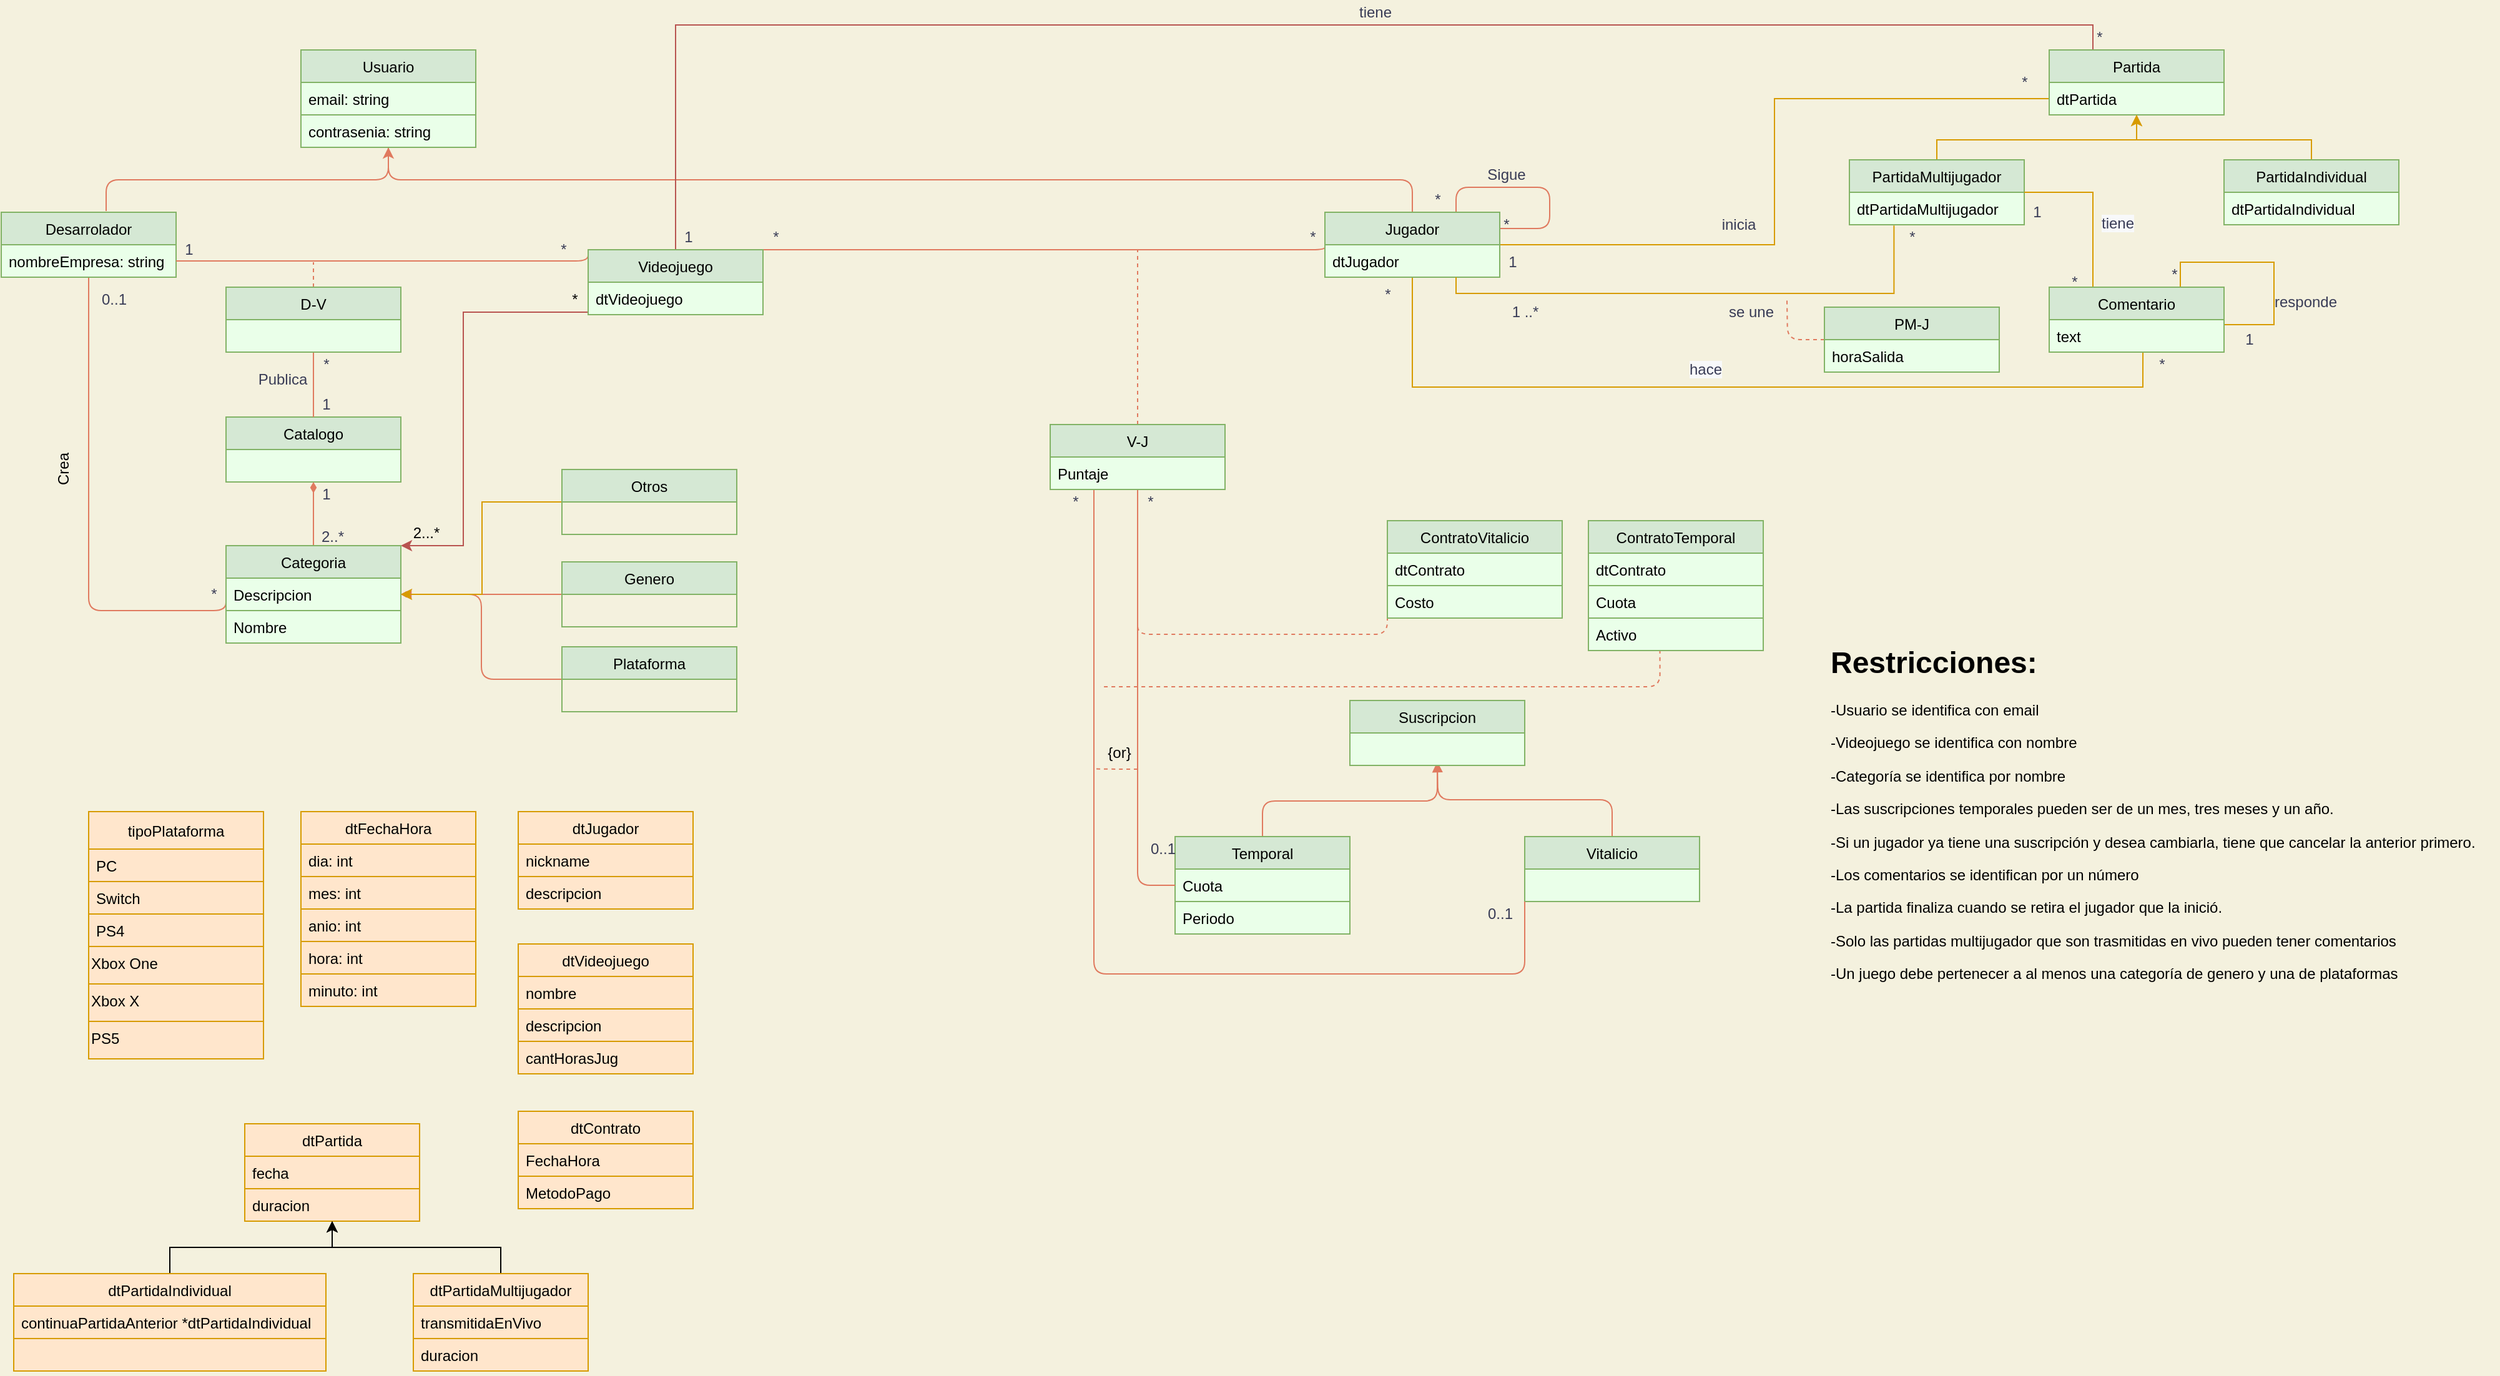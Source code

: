 <mxfile version="18.0.3" type="device"><diagram id="5rMK2NFQsByacrx3BSxv" name="Página-1"><mxGraphModel dx="2494" dy="2581" grid="1" gridSize="10" guides="1" tooltips="1" connect="1" arrows="1" fold="1" page="1" pageScale="1" pageWidth="827" pageHeight="1169" background="#F4F1DE" math="0" shadow="0"><root><mxCell id="0"/><mxCell id="1" parent="0"/><mxCell id="pQflvnEXA8_yFXpaHiAd-62" style="edgeStyle=orthogonalEdgeStyle;curved=0;rounded=1;sketch=0;orthogonalLoop=1;jettySize=auto;html=1;exitX=0.5;exitY=1;exitDx=0;exitDy=0;entryX=0.5;entryY=0;entryDx=0;entryDy=0;strokeColor=#E07A5F;fillColor=#F2CC8F;fontColor=#393C56;endArrow=none;endFill=0;" parent="1" source="pQflvnEXA8_yFXpaHiAd-64" target="pQflvnEXA8_yFXpaHiAd-70" edge="1"><mxGeometry relative="1" as="geometry"/></mxCell><mxCell id="pQflvnEXA8_yFXpaHiAd-63" style="edgeStyle=orthogonalEdgeStyle;curved=0;rounded=1;sketch=0;orthogonalLoop=1;jettySize=auto;html=1;exitX=0.5;exitY=1;exitDx=0;exitDy=0;entryX=0.6;entryY=-0.019;entryDx=0;entryDy=0;entryPerimeter=0;strokeColor=#E07A5F;fillColor=#F2CC8F;fontColor=#393C56;endArrow=none;endFill=0;startArrow=classic;startFill=1;" parent="1" source="pQflvnEXA8_yFXpaHiAd-64" target="pQflvnEXA8_yFXpaHiAd-73" edge="1"><mxGeometry relative="1" as="geometry"/></mxCell><mxCell id="pQflvnEXA8_yFXpaHiAd-64" value="Usuario" style="swimlane;fontStyle=0;childLayout=stackLayout;horizontal=1;startSize=26;fillColor=#d5e8d4;horizontalStack=0;resizeParent=1;resizeParentMax=0;resizeLast=0;collapsible=1;marginBottom=0;strokeColor=#82b366;" parent="1" vertex="1"><mxGeometry x="240" y="-70" width="140" height="78" as="geometry"/></mxCell><mxCell id="pQflvnEXA8_yFXpaHiAd-65" value="email: string" style="text;strokeColor=#82b366;fillColor=#EAFFE9;align=left;verticalAlign=top;spacingLeft=4;spacingRight=4;overflow=hidden;rotatable=0;points=[[0,0.5],[1,0.5]];portConstraint=eastwest;" parent="pQflvnEXA8_yFXpaHiAd-64" vertex="1"><mxGeometry y="26" width="140" height="26" as="geometry"/></mxCell><mxCell id="pQflvnEXA8_yFXpaHiAd-66" value="contrasenia: string" style="text;strokeColor=#82b366;fillColor=#EAFFE9;align=left;verticalAlign=top;spacingLeft=4;spacingRight=4;overflow=hidden;rotatable=0;points=[[0,0.5],[1,0.5]];portConstraint=eastwest;" parent="pQflvnEXA8_yFXpaHiAd-64" vertex="1"><mxGeometry y="52" width="140" height="26" as="geometry"/></mxCell><mxCell id="pQflvnEXA8_yFXpaHiAd-67" style="edgeStyle=orthogonalEdgeStyle;curved=0;rounded=1;sketch=0;orthogonalLoop=1;jettySize=auto;html=1;exitX=0.75;exitY=0;exitDx=0;exitDy=0;endArrow=none;endFill=0;strokeColor=#E07A5F;fillColor=#F2CC8F;fontColor=#393C56;entryX=1;entryY=0.25;entryDx=0;entryDy=0;" parent="1" source="pQflvnEXA8_yFXpaHiAd-70" target="pQflvnEXA8_yFXpaHiAd-70" edge="1"><mxGeometry relative="1" as="geometry"><mxPoint x="1230" y="100" as="targetPoint"/><Array as="points"><mxPoint x="1165" y="40"/><mxPoint x="1240" y="40"/><mxPoint x="1240" y="73"/></Array></mxGeometry></mxCell><mxCell id="pQflvnEXA8_yFXpaHiAd-68" style="edgeStyle=orthogonalEdgeStyle;curved=0;rounded=1;sketch=0;orthogonalLoop=1;jettySize=auto;html=1;exitX=0;exitY=0.5;exitDx=0;exitDy=0;entryX=1;entryY=0;entryDx=0;entryDy=0;endArrow=none;endFill=0;strokeColor=#E07A5F;fillColor=#F2CC8F;fontColor=#393C56;" parent="1" source="pQflvnEXA8_yFXpaHiAd-70" target="pQflvnEXA8_yFXpaHiAd-80" edge="1"><mxGeometry relative="1" as="geometry"><Array as="points"><mxPoint x="1060" y="90"/></Array></mxGeometry></mxCell><mxCell id="pQflvnEXA8_yFXpaHiAd-69" style="edgeStyle=orthogonalEdgeStyle;rounded=0;orthogonalLoop=1;jettySize=auto;html=1;exitX=1;exitY=0.5;exitDx=0;exitDy=0;entryX=0;entryY=0.5;entryDx=0;entryDy=0;endArrow=none;endFill=0;fillColor=#ffe6cc;strokeColor=#d79b00;" parent="1" source="pQflvnEXA8_yFXpaHiAd-70" target="pQflvnEXA8_yFXpaHiAd-162" edge="1"><mxGeometry relative="1" as="geometry"/></mxCell><mxCell id="q4xxyjUoWypoRhEQTNxt-4" style="edgeStyle=orthogonalEdgeStyle;rounded=0;orthogonalLoop=1;jettySize=auto;html=1;exitX=0.5;exitY=1;exitDx=0;exitDy=0;entryX=0.536;entryY=0.962;entryDx=0;entryDy=0;entryPerimeter=0;endArrow=none;endFill=0;fillColor=#ffe6cc;strokeColor=#d79b00;" parent="1" source="pQflvnEXA8_yFXpaHiAd-70" target="q4xxyjUoWypoRhEQTNxt-3" edge="1"><mxGeometry relative="1" as="geometry"><Array as="points"><mxPoint x="1130" y="200"/><mxPoint x="1715" y="200"/></Array></mxGeometry></mxCell><mxCell id="pQflvnEXA8_yFXpaHiAd-70" value="Jugador" style="swimlane;fontStyle=0;childLayout=stackLayout;horizontal=1;startSize=26;fillColor=#d5e8d4;horizontalStack=0;resizeParent=1;resizeParentMax=0;resizeLast=0;collapsible=1;marginBottom=0;strokeColor=#82b366;" parent="1" vertex="1"><mxGeometry x="1060" y="60" width="140" height="52" as="geometry"/></mxCell><mxCell id="pQflvnEXA8_yFXpaHiAd-71" value="dtJugador" style="text;strokeColor=#82b366;fillColor=#EAFFE9;align=left;verticalAlign=top;spacingLeft=4;spacingRight=4;overflow=hidden;rotatable=0;points=[[0,0.5],[1,0.5]];portConstraint=eastwest;" parent="pQflvnEXA8_yFXpaHiAd-70" vertex="1"><mxGeometry y="26" width="140" height="26" as="geometry"/></mxCell><mxCell id="pQflvnEXA8_yFXpaHiAd-72" style="edgeStyle=orthogonalEdgeStyle;curved=0;rounded=1;sketch=0;orthogonalLoop=1;jettySize=auto;html=1;exitX=0.5;exitY=1;exitDx=0;exitDy=0;endArrow=none;endFill=0;strokeColor=#E07A5F;fillColor=#F2CC8F;fontColor=#393C56;entryX=0;entryY=0.5;entryDx=0;entryDy=0;" parent="1" source="pQflvnEXA8_yFXpaHiAd-73" target="pQflvnEXA8_yFXpaHiAd-84" edge="1"><mxGeometry relative="1" as="geometry"><mxPoint x="420" y="420" as="targetPoint"/><Array as="points"><mxPoint x="70" y="379"/></Array></mxGeometry></mxCell><mxCell id="pQflvnEXA8_yFXpaHiAd-73" value="Desarrolador" style="swimlane;fontStyle=0;childLayout=stackLayout;horizontal=1;startSize=26;fillColor=#d5e8d4;horizontalStack=0;resizeParent=1;resizeParentMax=0;resizeLast=0;collapsible=1;marginBottom=0;strokeColor=#82b366;" parent="1" vertex="1"><mxGeometry y="60" width="140" height="52" as="geometry"/></mxCell><mxCell id="pQflvnEXA8_yFXpaHiAd-74" value="nombreEmpresa: string" style="text;strokeColor=#82b366;fillColor=#EAFFE9;align=left;verticalAlign=top;spacingLeft=4;spacingRight=4;overflow=hidden;rotatable=0;points=[[0,0.5],[1,0.5]];portConstraint=eastwest;" parent="pQflvnEXA8_yFXpaHiAd-73" vertex="1"><mxGeometry y="26" width="140" height="26" as="geometry"/></mxCell><mxCell id="pQflvnEXA8_yFXpaHiAd-75" value="Catalogo" style="swimlane;fontStyle=0;childLayout=stackLayout;horizontal=1;startSize=26;fillColor=#d5e8d4;horizontalStack=0;resizeParent=1;resizeParentMax=0;resizeLast=0;collapsible=1;marginBottom=0;strokeColor=#82b366;" parent="1" vertex="1"><mxGeometry x="180" y="224" width="140" height="52" as="geometry"/></mxCell><mxCell id="pQflvnEXA8_yFXpaHiAd-76" value="" style="text;strokeColor=#82b366;fillColor=#EAFFE9;align=left;verticalAlign=top;spacingLeft=4;spacingRight=4;overflow=hidden;rotatable=0;points=[[0,0.5],[1,0.5]];portConstraint=eastwest;" parent="pQflvnEXA8_yFXpaHiAd-75" vertex="1"><mxGeometry y="26" width="140" height="26" as="geometry"/></mxCell><mxCell id="pQflvnEXA8_yFXpaHiAd-78" style="edgeStyle=orthogonalEdgeStyle;curved=0;rounded=1;sketch=0;orthogonalLoop=1;jettySize=auto;html=1;exitX=0;exitY=0;exitDx=0;exitDy=0;entryX=1;entryY=0.75;entryDx=0;entryDy=0;endArrow=none;endFill=0;strokeColor=#E07A5F;fillColor=#F2CC8F;fontColor=#393C56;" parent="1" source="pQflvnEXA8_yFXpaHiAd-80" target="pQflvnEXA8_yFXpaHiAd-73" edge="1"><mxGeometry relative="1" as="geometry"><Array as="points"><mxPoint x="470" y="99"/></Array></mxGeometry></mxCell><mxCell id="pQflvnEXA8_yFXpaHiAd-79" style="edgeStyle=orthogonalEdgeStyle;rounded=0;orthogonalLoop=1;jettySize=auto;html=1;exitX=0.5;exitY=0;exitDx=0;exitDy=0;entryX=0.25;entryY=0;entryDx=0;entryDy=0;endArrow=none;endFill=0;fillColor=#f8cecc;strokeColor=#b85450;" parent="1" source="pQflvnEXA8_yFXpaHiAd-80" target="pQflvnEXA8_yFXpaHiAd-161" edge="1"><mxGeometry relative="1" as="geometry"/></mxCell><mxCell id="Cc7b-OdbwVU4yHUBienU-4" style="edgeStyle=orthogonalEdgeStyle;rounded=0;orthogonalLoop=1;jettySize=auto;html=1;exitX=0;exitY=1;exitDx=0;exitDy=0;entryX=1;entryY=0;entryDx=0;entryDy=0;fillColor=#f8cecc;strokeColor=#b85450;" edge="1" parent="1" source="pQflvnEXA8_yFXpaHiAd-80" target="pQflvnEXA8_yFXpaHiAd-83"><mxGeometry relative="1" as="geometry"><Array as="points"><mxPoint x="470" y="140"/><mxPoint x="370" y="140"/><mxPoint x="370" y="327"/></Array></mxGeometry></mxCell><mxCell id="pQflvnEXA8_yFXpaHiAd-80" value="Videojuego" style="swimlane;fontStyle=0;childLayout=stackLayout;horizontal=1;startSize=26;fillColor=#d5e8d4;horizontalStack=0;resizeParent=1;resizeParentMax=0;resizeLast=0;collapsible=1;marginBottom=0;strokeColor=#82b366;" parent="1" vertex="1"><mxGeometry x="470" y="90" width="140" height="52" as="geometry"/></mxCell><mxCell id="pQflvnEXA8_yFXpaHiAd-81" value="dtVideojuego" style="text;strokeColor=#82b366;fillColor=#EAFFE9;align=left;verticalAlign=top;spacingLeft=4;spacingRight=4;overflow=hidden;rotatable=0;points=[[0,0.5],[1,0.5]];portConstraint=eastwest;" parent="pQflvnEXA8_yFXpaHiAd-80" vertex="1"><mxGeometry y="26" width="140" height="26" as="geometry"/></mxCell><mxCell id="pQflvnEXA8_yFXpaHiAd-82" style="edgeStyle=orthogonalEdgeStyle;curved=0;rounded=1;sketch=0;orthogonalLoop=1;jettySize=auto;html=1;exitX=0.5;exitY=0;exitDx=0;exitDy=0;entryX=0.5;entryY=1;entryDx=0;entryDy=0;strokeColor=#E07A5F;fillColor=#F2CC8F;fontColor=#393C56;endArrow=diamondThin;endFill=1;" parent="1" source="pQflvnEXA8_yFXpaHiAd-83" target="pQflvnEXA8_yFXpaHiAd-75" edge="1"><mxGeometry relative="1" as="geometry"/></mxCell><mxCell id="pQflvnEXA8_yFXpaHiAd-83" value="Categoria" style="swimlane;fontStyle=0;childLayout=stackLayout;horizontal=1;startSize=26;fillColor=#d5e8d4;horizontalStack=0;resizeParent=1;resizeParentMax=0;resizeLast=0;collapsible=1;marginBottom=0;strokeColor=#82b366;" parent="1" vertex="1"><mxGeometry x="180" y="327" width="140" height="78" as="geometry"/></mxCell><mxCell id="pQflvnEXA8_yFXpaHiAd-84" value="Descripcion" style="text;strokeColor=#82b366;fillColor=#EAFFE9;align=left;verticalAlign=top;spacingLeft=4;spacingRight=4;overflow=hidden;rotatable=0;points=[[0,0.5],[1,0.5]];portConstraint=eastwest;" parent="pQflvnEXA8_yFXpaHiAd-83" vertex="1"><mxGeometry y="26" width="140" height="26" as="geometry"/></mxCell><mxCell id="pQflvnEXA8_yFXpaHiAd-85" value="Nombre" style="text;strokeColor=#82b366;fillColor=#EAFFE9;align=left;verticalAlign=top;spacingLeft=4;spacingRight=4;overflow=hidden;rotatable=0;points=[[0,0.5],[1,0.5]];portConstraint=eastwest;" parent="pQflvnEXA8_yFXpaHiAd-83" vertex="1"><mxGeometry y="52" width="140" height="26" as="geometry"/></mxCell><mxCell id="pQflvnEXA8_yFXpaHiAd-86" value="2..*" style="text;html=1;align=center;verticalAlign=middle;resizable=0;points=[];autosize=1;fontColor=#393C56;rotation=0;" parent="1" vertex="1"><mxGeometry x="250" y="310" width="30" height="20" as="geometry"/></mxCell><mxCell id="pQflvnEXA8_yFXpaHiAd-87" value="1" style="text;html=1;align=center;verticalAlign=middle;resizable=0;points=[];autosize=1;fontColor=#393C56;" parent="1" vertex="1"><mxGeometry x="250" y="276" width="20" height="20" as="geometry"/></mxCell><mxCell id="pQflvnEXA8_yFXpaHiAd-88" style="edgeStyle=orthogonalEdgeStyle;curved=0;rounded=1;sketch=0;orthogonalLoop=1;jettySize=auto;html=1;exitX=0;exitY=0.5;exitDx=0;exitDy=0;endArrow=diamondThin;endFill=1;strokeColor=#E07A5F;fillColor=#F2CC8F;fontColor=#393C56;entryX=1;entryY=0.5;entryDx=0;entryDy=0;" parent="1" source="pQflvnEXA8_yFXpaHiAd-89" target="pQflvnEXA8_yFXpaHiAd-83" edge="1"><mxGeometry relative="1" as="geometry"><mxPoint x="450" y="450" as="targetPoint"/></mxGeometry></mxCell><mxCell id="pQflvnEXA8_yFXpaHiAd-89" value="Genero" style="swimlane;fontStyle=0;childLayout=stackLayout;horizontal=1;startSize=26;fillColor=#d5e8d4;horizontalStack=0;resizeParent=1;resizeParentMax=0;resizeLast=0;collapsible=1;marginBottom=0;strokeColor=#82b366;" parent="1" vertex="1"><mxGeometry x="449" y="340" width="140" height="52" as="geometry"/></mxCell><mxCell id="pQflvnEXA8_yFXpaHiAd-90" style="edgeStyle=orthogonalEdgeStyle;curved=0;rounded=1;sketch=0;orthogonalLoop=1;jettySize=auto;html=1;exitX=0;exitY=0.5;exitDx=0;exitDy=0;entryX=1;entryY=0.5;entryDx=0;entryDy=0;endArrow=block;endFill=1;strokeColor=#E07A5F;fillColor=#F2CC8F;fontColor=#393C56;" parent="1" source="pQflvnEXA8_yFXpaHiAd-91" target="pQflvnEXA8_yFXpaHiAd-84" edge="1"><mxGeometry relative="1" as="geometry"/></mxCell><mxCell id="pQflvnEXA8_yFXpaHiAd-91" value="Plataforma" style="swimlane;fontStyle=0;childLayout=stackLayout;horizontal=1;startSize=26;fillColor=#d5e8d4;horizontalStack=0;resizeParent=1;resizeParentMax=0;resizeLast=0;collapsible=1;marginBottom=0;strokeColor=#82b366;" parent="1" vertex="1"><mxGeometry x="449" y="408" width="140" height="52" as="geometry"/></mxCell><mxCell id="pQflvnEXA8_yFXpaHiAd-92" value="0..1" style="text;html=1;align=center;verticalAlign=middle;resizable=0;points=[];autosize=1;fontColor=#393C56;" parent="1" vertex="1"><mxGeometry x="70" y="120" width="40" height="20" as="geometry"/></mxCell><mxCell id="pQflvnEXA8_yFXpaHiAd-93" value="*" style="text;html=1;align=center;verticalAlign=middle;resizable=0;points=[];autosize=1;fontColor=#393C56;" parent="1" vertex="1"><mxGeometry x="250" y="172" width="20" height="20" as="geometry"/></mxCell><mxCell id="pQflvnEXA8_yFXpaHiAd-101" value="1" style="text;html=1;align=center;verticalAlign=middle;resizable=0;points=[];autosize=1;fontColor=#393C56;" parent="1" vertex="1"><mxGeometry x="140" y="80" width="20" height="20" as="geometry"/></mxCell><mxCell id="pQflvnEXA8_yFXpaHiAd-102" value="*" style="text;html=1;align=center;verticalAlign=middle;resizable=0;points=[];autosize=1;fontColor=#393C56;" parent="1" vertex="1"><mxGeometry x="440" y="80" width="20" height="20" as="geometry"/></mxCell><mxCell id="pQflvnEXA8_yFXpaHiAd-103" style="edgeStyle=orthogonalEdgeStyle;curved=0;rounded=1;sketch=0;orthogonalLoop=1;jettySize=auto;html=1;exitX=0.5;exitY=0;exitDx=0;exitDy=0;endArrow=none;endFill=0;strokeColor=#E07A5F;fillColor=#F2CC8F;fontColor=#393C56;dashed=1;" parent="1" source="pQflvnEXA8_yFXpaHiAd-105" edge="1"><mxGeometry relative="1" as="geometry"><mxPoint x="250" y="100" as="targetPoint"/></mxGeometry></mxCell><mxCell id="pQflvnEXA8_yFXpaHiAd-104" style="edgeStyle=orthogonalEdgeStyle;curved=0;rounded=1;sketch=0;orthogonalLoop=1;jettySize=auto;html=1;endArrow=none;endFill=0;strokeColor=#E07A5F;fillColor=#F2CC8F;fontColor=#393C56;exitX=0.5;exitY=1;exitDx=0;exitDy=0;entryX=0.5;entryY=0;entryDx=0;entryDy=0;" parent="1" source="pQflvnEXA8_yFXpaHiAd-105" target="pQflvnEXA8_yFXpaHiAd-75" edge="1"><mxGeometry relative="1" as="geometry"><mxPoint x="260" y="200" as="sourcePoint"/><mxPoint x="280" y="210" as="targetPoint"/></mxGeometry></mxCell><mxCell id="pQflvnEXA8_yFXpaHiAd-105" value="D-V" style="swimlane;fontStyle=0;childLayout=stackLayout;horizontal=1;startSize=26;fillColor=#d5e8d4;horizontalStack=0;resizeParent=1;resizeParentMax=0;resizeLast=0;collapsible=1;marginBottom=0;strokeColor=#82b366;" parent="1" vertex="1"><mxGeometry x="180" y="120" width="140" height="52" as="geometry"/></mxCell><mxCell id="pQflvnEXA8_yFXpaHiAd-106" value="" style="text;strokeColor=#82b366;fillColor=#EAFFE9;align=left;verticalAlign=top;spacingLeft=4;spacingRight=4;overflow=hidden;rotatable=0;points=[[0,0.5],[1,0.5]];portConstraint=eastwest;" parent="pQflvnEXA8_yFXpaHiAd-105" vertex="1"><mxGeometry y="26" width="140" height="26" as="geometry"/></mxCell><mxCell id="pQflvnEXA8_yFXpaHiAd-107" value="*" style="text;html=1;align=center;verticalAlign=middle;resizable=0;points=[];autosize=1;fontColor=#393C56;" parent="1" vertex="1"><mxGeometry x="160" y="356" width="20" height="20" as="geometry"/></mxCell><mxCell id="pQflvnEXA8_yFXpaHiAd-108" value="1" style="text;html=1;align=center;verticalAlign=middle;resizable=0;points=[];autosize=1;fontColor=#393C56;" parent="1" vertex="1"><mxGeometry x="250" y="204" width="20" height="20" as="geometry"/></mxCell><mxCell id="pQflvnEXA8_yFXpaHiAd-109" value="Publica" style="text;html=1;align=center;verticalAlign=middle;resizable=0;points=[];autosize=1;fontColor=#393C56;" parent="1" vertex="1"><mxGeometry x="200" y="184" width="50" height="20" as="geometry"/></mxCell><mxCell id="pQflvnEXA8_yFXpaHiAd-110" value="*" style="text;html=1;align=center;verticalAlign=middle;resizable=0;points=[];autosize=1;fontColor=#393C56;" parent="1" vertex="1"><mxGeometry x="1140" y="40" width="20" height="20" as="geometry"/></mxCell><mxCell id="pQflvnEXA8_yFXpaHiAd-111" value="*" style="text;html=1;align=center;verticalAlign=middle;resizable=0;points=[];autosize=1;fontColor=#393C56;" parent="1" vertex="1"><mxGeometry x="1195" y="60" width="20" height="20" as="geometry"/></mxCell><mxCell id="pQflvnEXA8_yFXpaHiAd-112" value="Sigue" style="text;html=1;align=center;verticalAlign=middle;resizable=0;points=[];autosize=1;fontColor=#393C56;" parent="1" vertex="1"><mxGeometry x="1180" y="20" width="50" height="20" as="geometry"/></mxCell><mxCell id="pQflvnEXA8_yFXpaHiAd-113" style="edgeStyle=orthogonalEdgeStyle;curved=0;rounded=1;sketch=0;orthogonalLoop=1;jettySize=auto;html=1;exitX=0.5;exitY=0;exitDx=0;exitDy=0;entryX=0.5;entryY=1;entryDx=0;entryDy=0;endArrow=none;endFill=0;strokeColor=#E07A5F;fillColor=#F2CC8F;fontColor=#393C56;" parent="1" source="pQflvnEXA8_yFXpaHiAd-114" target="pQflvnEXA8_yFXpaHiAd-120" edge="1"><mxGeometry relative="1" as="geometry"/></mxCell><mxCell id="pQflvnEXA8_yFXpaHiAd-114" value="Temporal" style="swimlane;fontStyle=0;childLayout=stackLayout;horizontal=1;startSize=26;fillColor=#d5e8d4;horizontalStack=0;resizeParent=1;resizeParentMax=0;resizeLast=0;collapsible=1;marginBottom=0;strokeColor=#82b366;" parent="1" vertex="1"><mxGeometry x="940" y="560" width="140" height="78" as="geometry"/></mxCell><mxCell id="pQflvnEXA8_yFXpaHiAd-115" value="Cuota" style="text;strokeColor=#82b366;fillColor=#EAFFE9;align=left;verticalAlign=top;spacingLeft=4;spacingRight=4;overflow=hidden;rotatable=0;points=[[0,0.5],[1,0.5]];portConstraint=eastwest;" parent="pQflvnEXA8_yFXpaHiAd-114" vertex="1"><mxGeometry y="26" width="140" height="26" as="geometry"/></mxCell><mxCell id="pQflvnEXA8_yFXpaHiAd-116" value="Periodo" style="text;strokeColor=#82b366;fillColor=#EAFFE9;align=left;verticalAlign=top;spacingLeft=4;spacingRight=4;overflow=hidden;rotatable=0;points=[[0,0.5],[1,0.5]];portConstraint=eastwest;" parent="pQflvnEXA8_yFXpaHiAd-114" vertex="1"><mxGeometry y="52" width="140" height="26" as="geometry"/></mxCell><mxCell id="pQflvnEXA8_yFXpaHiAd-117" style="edgeStyle=orthogonalEdgeStyle;curved=0;rounded=1;sketch=0;orthogonalLoop=1;jettySize=auto;html=1;exitX=0.5;exitY=0;exitDx=0;exitDy=0;endArrow=block;endFill=1;strokeColor=#E07A5F;fillColor=#F2CC8F;fontColor=#393C56;" parent="1" source="pQflvnEXA8_yFXpaHiAd-118" edge="1"><mxGeometry relative="1" as="geometry"><mxPoint x="1150" y="500" as="targetPoint"/></mxGeometry></mxCell><mxCell id="pQflvnEXA8_yFXpaHiAd-118" value="Vitalicio" style="swimlane;fontStyle=0;childLayout=stackLayout;horizontal=1;startSize=26;fillColor=#d5e8d4;horizontalStack=0;resizeParent=1;resizeParentMax=0;resizeLast=0;collapsible=1;marginBottom=0;strokeColor=#82b366;" parent="1" vertex="1"><mxGeometry x="1220" y="560" width="140" height="52" as="geometry"/></mxCell><mxCell id="pQflvnEXA8_yFXpaHiAd-119" value="" style="text;strokeColor=#82b366;fillColor=#EAFFE9;align=left;verticalAlign=top;spacingLeft=4;spacingRight=4;overflow=hidden;rotatable=0;points=[[0,0.5],[1,0.5]];portConstraint=eastwest;" parent="pQflvnEXA8_yFXpaHiAd-118" vertex="1"><mxGeometry y="26" width="140" height="26" as="geometry"/></mxCell><mxCell id="pQflvnEXA8_yFXpaHiAd-120" value="Suscripcion" style="swimlane;fontStyle=0;childLayout=stackLayout;horizontal=1;startSize=26;fillColor=#d5e8d4;horizontalStack=0;resizeParent=1;resizeParentMax=0;resizeLast=0;collapsible=1;marginBottom=0;strokeColor=#82b366;" parent="1" vertex="1"><mxGeometry x="1080" y="451" width="140" height="52" as="geometry"/></mxCell><mxCell id="pQflvnEXA8_yFXpaHiAd-121" value="" style="text;strokeColor=#82b366;fillColor=#EAFFE9;align=left;verticalAlign=top;spacingLeft=4;spacingRight=4;overflow=hidden;rotatable=0;points=[[0,0.5],[1,0.5]];portConstraint=eastwest;" parent="pQflvnEXA8_yFXpaHiAd-120" vertex="1"><mxGeometry y="26" width="140" height="26" as="geometry"/></mxCell><mxCell id="pQflvnEXA8_yFXpaHiAd-122" value="*" style="text;html=1;align=center;verticalAlign=middle;resizable=0;points=[];autosize=1;fontColor=#393C56;" parent="1" vertex="1"><mxGeometry x="610" y="70" width="20" height="20" as="geometry"/></mxCell><mxCell id="pQflvnEXA8_yFXpaHiAd-123" value="*" style="text;html=1;align=center;verticalAlign=middle;resizable=0;points=[];autosize=1;fontColor=#393C56;" parent="1" vertex="1"><mxGeometry x="1040" y="70" width="20" height="20" as="geometry"/></mxCell><mxCell id="pQflvnEXA8_yFXpaHiAd-124" style="edgeStyle=orthogonalEdgeStyle;curved=0;rounded=1;sketch=0;orthogonalLoop=1;jettySize=auto;html=1;exitX=0.5;exitY=0;exitDx=0;exitDy=0;endArrow=none;endFill=0;strokeColor=#E07A5F;fillColor=#F2CC8F;fontColor=#393C56;dashed=1;" parent="1" source="pQflvnEXA8_yFXpaHiAd-127" edge="1"><mxGeometry relative="1" as="geometry"><mxPoint x="910" y="90" as="targetPoint"/></mxGeometry></mxCell><mxCell id="pQflvnEXA8_yFXpaHiAd-125" style="edgeStyle=orthogonalEdgeStyle;curved=0;rounded=1;sketch=0;orthogonalLoop=1;jettySize=auto;html=1;exitX=0.5;exitY=1;exitDx=0;exitDy=0;entryX=0;entryY=0.5;entryDx=0;entryDy=0;endArrow=none;endFill=0;strokeColor=#E07A5F;fillColor=#F2CC8F;fontColor=#393C56;" parent="1" source="pQflvnEXA8_yFXpaHiAd-127" target="pQflvnEXA8_yFXpaHiAd-114" edge="1"><mxGeometry relative="1" as="geometry"/></mxCell><mxCell id="pQflvnEXA8_yFXpaHiAd-126" style="edgeStyle=orthogonalEdgeStyle;curved=0;rounded=1;sketch=0;orthogonalLoop=1;jettySize=auto;html=1;exitX=0.25;exitY=1;exitDx=0;exitDy=0;endArrow=none;endFill=0;strokeColor=#E07A5F;fillColor=#F2CC8F;fontColor=#393C56;entryX=0;entryY=1;entryDx=0;entryDy=0;" parent="1" source="pQflvnEXA8_yFXpaHiAd-127" target="pQflvnEXA8_yFXpaHiAd-118" edge="1"><mxGeometry relative="1" as="geometry"><mxPoint x="875" y="640" as="targetPoint"/><Array as="points"><mxPoint x="875" y="670"/><mxPoint x="1220" y="670"/></Array></mxGeometry></mxCell><mxCell id="pQflvnEXA8_yFXpaHiAd-127" value="V-J" style="swimlane;fontStyle=0;childLayout=stackLayout;horizontal=1;startSize=26;fillColor=#d5e8d4;horizontalStack=0;resizeParent=1;resizeParentMax=0;resizeLast=0;collapsible=1;marginBottom=0;strokeColor=#82b366;" parent="1" vertex="1"><mxGeometry x="840" y="230" width="140" height="52" as="geometry"/></mxCell><mxCell id="pQflvnEXA8_yFXpaHiAd-128" value="Puntaje" style="text;strokeColor=#82b366;fillColor=#EAFFE9;align=left;verticalAlign=top;spacingLeft=4;spacingRight=4;overflow=hidden;rotatable=0;points=[[0,0.5],[1,0.5]];portConstraint=eastwest;" parent="pQflvnEXA8_yFXpaHiAd-127" vertex="1"><mxGeometry y="26" width="140" height="26" as="geometry"/></mxCell><mxCell id="pQflvnEXA8_yFXpaHiAd-129" value="*" style="text;html=1;align=center;verticalAlign=middle;resizable=0;points=[];autosize=1;fontColor=#393C56;" parent="1" vertex="1"><mxGeometry x="910" y="282" width="20" height="20" as="geometry"/></mxCell><mxCell id="pQflvnEXA8_yFXpaHiAd-130" value="0..1" style="text;html=1;align=center;verticalAlign=middle;resizable=0;points=[];autosize=1;fontColor=#393C56;" parent="1" vertex="1"><mxGeometry x="910" y="560" width="40" height="20" as="geometry"/></mxCell><mxCell id="pQflvnEXA8_yFXpaHiAd-131" value="*" style="text;html=1;align=center;verticalAlign=middle;resizable=0;points=[];autosize=1;fontColor=#393C56;" parent="1" vertex="1"><mxGeometry x="850" y="282" width="20" height="20" as="geometry"/></mxCell><mxCell id="pQflvnEXA8_yFXpaHiAd-132" value="0..1" style="text;html=1;align=center;verticalAlign=middle;resizable=0;points=[];autosize=1;fontColor=#393C56;" parent="1" vertex="1"><mxGeometry x="1180" y="612" width="40" height="20" as="geometry"/></mxCell><mxCell id="pQflvnEXA8_yFXpaHiAd-133" style="edgeStyle=orthogonalEdgeStyle;curved=0;rounded=1;sketch=0;orthogonalLoop=1;jettySize=auto;html=1;endArrow=none;endFill=0;strokeColor=#E07A5F;fillColor=#F2CC8F;fontColor=#393C56;dashed=1;exitX=0;exitY=0.5;exitDx=0;exitDy=0;" parent="1" source="Cc7b-OdbwVU4yHUBienU-12" edge="1"><mxGeometry relative="1" as="geometry"><mxPoint x="910" y="384.94" as="targetPoint"/><mxPoint x="1080" y="405" as="sourcePoint"/><Array as="points"><mxPoint x="910" y="398"/></Array></mxGeometry></mxCell><mxCell id="pQflvnEXA8_yFXpaHiAd-138" style="edgeStyle=orthogonalEdgeStyle;curved=0;rounded=1;sketch=0;orthogonalLoop=1;jettySize=auto;html=1;dashed=1;endArrow=none;endFill=0;strokeColor=#E07A5F;fillColor=#F2CC8F;fontColor=#393C56;exitX=0.409;exitY=0.976;exitDx=0;exitDy=0;exitPerimeter=0;" parent="1" source="Cc7b-OdbwVU4yHUBienU-25" edge="1"><mxGeometry relative="1" as="geometry"><mxPoint x="880" y="440" as="targetPoint"/><Array as="points"><mxPoint x="1328" y="440"/></Array><mxPoint x="1330" y="420" as="sourcePoint"/></mxGeometry></mxCell><mxCell id="pQflvnEXA8_yFXpaHiAd-145" value="tipoPlataforma" style="swimlane;fontStyle=0;childLayout=stackLayout;horizontal=1;startSize=30;fillColor=#ffe6cc;horizontalStack=0;resizeParent=1;resizeParentMax=0;resizeLast=0;collapsible=1;marginBottom=0;strokeColor=#d79b00;" parent="1" vertex="1"><mxGeometry x="70" y="540" width="140" height="198" as="geometry"/></mxCell><mxCell id="pQflvnEXA8_yFXpaHiAd-146" value="PC" style="text;strokeColor=#d79b00;fillColor=#ffe6cc;align=left;verticalAlign=top;spacingLeft=4;spacingRight=4;overflow=hidden;rotatable=0;points=[[0,0.5],[1,0.5]];portConstraint=eastwest;" parent="pQflvnEXA8_yFXpaHiAd-145" vertex="1"><mxGeometry y="30" width="140" height="26" as="geometry"/></mxCell><mxCell id="pQflvnEXA8_yFXpaHiAd-147" value="Switch" style="text;strokeColor=#d79b00;fillColor=#ffe6cc;align=left;verticalAlign=top;spacingLeft=4;spacingRight=4;overflow=hidden;rotatable=0;points=[[0,0.5],[1,0.5]];portConstraint=eastwest;" parent="pQflvnEXA8_yFXpaHiAd-145" vertex="1"><mxGeometry y="56" width="140" height="26" as="geometry"/></mxCell><mxCell id="pQflvnEXA8_yFXpaHiAd-148" value="PS4" style="text;strokeColor=#d79b00;fillColor=#ffe6cc;align=left;verticalAlign=top;spacingLeft=4;spacingRight=4;overflow=hidden;rotatable=0;points=[[0,0.5],[1,0.5]];portConstraint=eastwest;" parent="pQflvnEXA8_yFXpaHiAd-145" vertex="1"><mxGeometry y="82" width="140" height="26" as="geometry"/></mxCell><mxCell id="pQflvnEXA8_yFXpaHiAd-149" value="&lt;font face=&quot;helvetica&quot;&gt;Xbox One&lt;/font&gt;" style="text;whiteSpace=wrap;html=1;fillColor=#ffe6cc;strokeColor=#d79b00;" parent="pQflvnEXA8_yFXpaHiAd-145" vertex="1"><mxGeometry y="108" width="140" height="30" as="geometry"/></mxCell><mxCell id="pQflvnEXA8_yFXpaHiAd-150" value="&lt;font face=&quot;helvetica&quot;&gt;Xbox X&lt;/font&gt;" style="text;whiteSpace=wrap;html=1;fillColor=#ffe6cc;strokeColor=#d79b00;" parent="pQflvnEXA8_yFXpaHiAd-145" vertex="1"><mxGeometry y="138" width="140" height="30" as="geometry"/></mxCell><mxCell id="pQflvnEXA8_yFXpaHiAd-151" value="&lt;font face=&quot;helvetica&quot;&gt;PS5&lt;/font&gt;" style="text;whiteSpace=wrap;html=1;fillColor=#ffe6cc;strokeColor=#d79b00;" parent="pQflvnEXA8_yFXpaHiAd-145" vertex="1"><mxGeometry y="168" width="140" height="30" as="geometry"/></mxCell><mxCell id="pQflvnEXA8_yFXpaHiAd-152" value="dtFechaHora" style="swimlane;fontStyle=0;childLayout=stackLayout;horizontal=1;startSize=26;fillColor=#ffe6cc;horizontalStack=0;resizeParent=1;resizeParentMax=0;resizeLast=0;collapsible=1;marginBottom=0;strokeColor=#d79b00;" parent="1" vertex="1"><mxGeometry x="240" y="540" width="140" height="156" as="geometry"/></mxCell><mxCell id="pQflvnEXA8_yFXpaHiAd-153" value="dia: int" style="text;strokeColor=#d79b00;fillColor=#ffe6cc;align=left;verticalAlign=top;spacingLeft=4;spacingRight=4;overflow=hidden;rotatable=0;points=[[0,0.5],[1,0.5]];portConstraint=eastwest;" parent="pQflvnEXA8_yFXpaHiAd-152" vertex="1"><mxGeometry y="26" width="140" height="26" as="geometry"/></mxCell><mxCell id="pQflvnEXA8_yFXpaHiAd-154" value="mes: int" style="text;strokeColor=#d79b00;fillColor=#ffe6cc;align=left;verticalAlign=top;spacingLeft=4;spacingRight=4;overflow=hidden;rotatable=0;points=[[0,0.5],[1,0.5]];portConstraint=eastwest;" parent="pQflvnEXA8_yFXpaHiAd-152" vertex="1"><mxGeometry y="52" width="140" height="26" as="geometry"/></mxCell><mxCell id="pQflvnEXA8_yFXpaHiAd-155" value="anio: int" style="text;strokeColor=#d79b00;fillColor=#ffe6cc;align=left;verticalAlign=top;spacingLeft=4;spacingRight=4;overflow=hidden;rotatable=0;points=[[0,0.5],[1,0.5]];portConstraint=eastwest;" parent="pQflvnEXA8_yFXpaHiAd-152" vertex="1"><mxGeometry y="78" width="140" height="26" as="geometry"/></mxCell><mxCell id="pQflvnEXA8_yFXpaHiAd-156" value="hora: int" style="text;strokeColor=#d79b00;fillColor=#ffe6cc;align=left;verticalAlign=top;spacingLeft=4;spacingRight=4;overflow=hidden;rotatable=0;points=[[0,0.5],[1,0.5]];portConstraint=eastwest;" parent="pQflvnEXA8_yFXpaHiAd-152" vertex="1"><mxGeometry y="104" width="140" height="26" as="geometry"/></mxCell><mxCell id="pQflvnEXA8_yFXpaHiAd-157" value="minuto: int" style="text;strokeColor=#d79b00;fillColor=#ffe6cc;align=left;verticalAlign=top;spacingLeft=4;spacingRight=4;overflow=hidden;rotatable=0;points=[[0,0.5],[1,0.5]];portConstraint=eastwest;" parent="pQflvnEXA8_yFXpaHiAd-152" vertex="1"><mxGeometry y="130" width="140" height="26" as="geometry"/></mxCell><mxCell id="pQflvnEXA8_yFXpaHiAd-159" value="{or}" style="text;html=1;resizable=0;autosize=1;align=center;verticalAlign=middle;points=[];fillColor=none;strokeColor=none;rounded=0;" parent="1" vertex="1"><mxGeometry x="880" y="483" width="30" height="20" as="geometry"/></mxCell><mxCell id="pQflvnEXA8_yFXpaHiAd-160" style="edgeStyle=orthogonalEdgeStyle;curved=0;rounded=1;sketch=0;orthogonalLoop=1;jettySize=auto;html=1;dashed=1;endArrow=none;endFill=0;strokeColor=#E07A5F;fillColor=#F2CC8F;fontColor=#393C56;" parent="1" edge="1"><mxGeometry relative="1" as="geometry"><mxPoint x="875" y="505.75" as="targetPoint"/><Array as="points"><mxPoint x="893" y="506"/></Array><mxPoint x="910" y="506" as="sourcePoint"/></mxGeometry></mxCell><mxCell id="pQflvnEXA8_yFXpaHiAd-161" value="Partida" style="swimlane;fontStyle=0;childLayout=stackLayout;horizontal=1;startSize=26;fillColor=#d5e8d4;horizontalStack=0;resizeParent=1;resizeParentMax=0;resizeLast=0;collapsible=1;marginBottom=0;strokeColor=#82b366;" parent="1" vertex="1"><mxGeometry x="1640" y="-70" width="140" height="52" as="geometry"/></mxCell><mxCell id="pQflvnEXA8_yFXpaHiAd-162" value="dtPartida" style="text;strokeColor=#82b366;fillColor=#EAFFE9;align=left;verticalAlign=top;spacingLeft=4;spacingRight=4;overflow=hidden;rotatable=0;points=[[0,0.5],[1,0.5]];portConstraint=eastwest;" parent="pQflvnEXA8_yFXpaHiAd-161" vertex="1"><mxGeometry y="26" width="140" height="26" as="geometry"/></mxCell><mxCell id="pQflvnEXA8_yFXpaHiAd-163" style="edgeStyle=orthogonalEdgeStyle;rounded=0;orthogonalLoop=1;jettySize=auto;html=1;exitX=0.5;exitY=0;exitDx=0;exitDy=0;entryX=0.5;entryY=1;entryDx=0;entryDy=0;endArrow=classic;endFill=1;fillColor=#ffe6cc;strokeColor=#d79b00;" parent="1" source="pQflvnEXA8_yFXpaHiAd-164" target="pQflvnEXA8_yFXpaHiAd-161" edge="1"><mxGeometry relative="1" as="geometry"><Array as="points"><mxPoint x="1550" y="2"/><mxPoint x="1710" y="2"/></Array></mxGeometry></mxCell><mxCell id="pQflvnEXA8_yFXpaHiAd-164" value="PartidaMultijugador" style="swimlane;fontStyle=0;childLayout=stackLayout;horizontal=1;startSize=26;fillColor=#d5e8d4;horizontalStack=0;resizeParent=1;resizeParentMax=0;resizeLast=0;collapsible=1;marginBottom=0;strokeColor=#82b366;" parent="1" vertex="1"><mxGeometry x="1480" y="18" width="140" height="52" as="geometry"/></mxCell><mxCell id="pQflvnEXA8_yFXpaHiAd-165" value="dtPartidaMultijugador" style="text;strokeColor=#82b366;fillColor=#EAFFE9;align=left;verticalAlign=top;spacingLeft=4;spacingRight=4;overflow=hidden;rotatable=0;points=[[0,0.5],[1,0.5]];portConstraint=eastwest;" parent="pQflvnEXA8_yFXpaHiAd-164" vertex="1"><mxGeometry y="26" width="140" height="26" as="geometry"/></mxCell><mxCell id="pQflvnEXA8_yFXpaHiAd-166" style="edgeStyle=orthogonalEdgeStyle;rounded=0;orthogonalLoop=1;jettySize=auto;html=1;exitX=0.5;exitY=0;exitDx=0;exitDy=0;entryX=0.5;entryY=1;entryDx=0;entryDy=0;endArrow=classic;endFill=1;fillColor=#ffe6cc;strokeColor=#d79b00;" parent="1" source="pQflvnEXA8_yFXpaHiAd-167" target="pQflvnEXA8_yFXpaHiAd-161" edge="1"><mxGeometry relative="1" as="geometry"><Array as="points"><mxPoint x="1850" y="2"/><mxPoint x="1710" y="2"/></Array></mxGeometry></mxCell><mxCell id="pQflvnEXA8_yFXpaHiAd-167" value="PartidaIndividual" style="swimlane;fontStyle=0;childLayout=stackLayout;horizontal=1;startSize=26;fillColor=#d5e8d4;horizontalStack=0;resizeParent=1;resizeParentMax=0;resizeLast=0;collapsible=1;marginBottom=0;strokeColor=#82b366;" parent="1" vertex="1"><mxGeometry x="1780" y="18" width="140" height="52" as="geometry"/></mxCell><mxCell id="pQflvnEXA8_yFXpaHiAd-168" value="dtPartidaIndividual" style="text;strokeColor=#82b366;fillColor=#EAFFE9;align=left;verticalAlign=top;spacingLeft=4;spacingRight=4;overflow=hidden;rotatable=0;points=[[0,0.5],[1,0.5]];portConstraint=eastwest;" parent="pQflvnEXA8_yFXpaHiAd-167" vertex="1"><mxGeometry y="26" width="140" height="26" as="geometry"/></mxCell><mxCell id="pQflvnEXA8_yFXpaHiAd-169" value="dtPartida" style="swimlane;fontStyle=0;childLayout=stackLayout;horizontal=1;startSize=26;fillColor=#ffe6cc;horizontalStack=0;resizeParent=1;resizeParentMax=0;resizeLast=0;collapsible=1;marginBottom=0;strokeColor=#d79b00;" parent="1" vertex="1"><mxGeometry x="195" y="790" width="140" height="78" as="geometry"/></mxCell><mxCell id="pQflvnEXA8_yFXpaHiAd-170" value="fecha" style="text;strokeColor=#d79b00;fillColor=#ffe6cc;align=left;verticalAlign=top;spacingLeft=4;spacingRight=4;overflow=hidden;rotatable=0;points=[[0,0.5],[1,0.5]];portConstraint=eastwest;" parent="pQflvnEXA8_yFXpaHiAd-169" vertex="1"><mxGeometry y="26" width="140" height="26" as="geometry"/></mxCell><mxCell id="pQflvnEXA8_yFXpaHiAd-171" value="duracion " style="text;strokeColor=#d79b00;fillColor=#ffe6cc;align=left;verticalAlign=top;spacingLeft=4;spacingRight=4;overflow=hidden;rotatable=0;points=[[0,0.5],[1,0.5]];portConstraint=eastwest;" parent="pQflvnEXA8_yFXpaHiAd-169" vertex="1"><mxGeometry y="52" width="140" height="26" as="geometry"/></mxCell><mxCell id="pQflvnEXA8_yFXpaHiAd-172" style="edgeStyle=orthogonalEdgeStyle;rounded=0;orthogonalLoop=1;jettySize=auto;html=1;exitX=0.5;exitY=0;exitDx=0;exitDy=0;entryX=0.5;entryY=1;entryDx=0;entryDy=0;" parent="1" source="pQflvnEXA8_yFXpaHiAd-173" target="pQflvnEXA8_yFXpaHiAd-169" edge="1"><mxGeometry relative="1" as="geometry"/></mxCell><mxCell id="pQflvnEXA8_yFXpaHiAd-173" value="dtPartidaMultijugador" style="swimlane;fontStyle=0;childLayout=stackLayout;horizontal=1;startSize=26;fillColor=#ffe6cc;horizontalStack=0;resizeParent=1;resizeParentMax=0;resizeLast=0;collapsible=1;marginBottom=0;strokeColor=#d79b00;" parent="1" vertex="1"><mxGeometry x="330" y="910" width="140" height="78" as="geometry"/></mxCell><mxCell id="pQflvnEXA8_yFXpaHiAd-174" value="transmitidaEnVivo" style="text;strokeColor=#d79b00;fillColor=#ffe6cc;align=left;verticalAlign=top;spacingLeft=4;spacingRight=4;overflow=hidden;rotatable=0;points=[[0,0.5],[1,0.5]];portConstraint=eastwest;" parent="pQflvnEXA8_yFXpaHiAd-173" vertex="1"><mxGeometry y="26" width="140" height="26" as="geometry"/></mxCell><mxCell id="pQflvnEXA8_yFXpaHiAd-175" value="duracion" style="text;strokeColor=#d79b00;fillColor=#ffe6cc;align=left;verticalAlign=top;spacingLeft=4;spacingRight=4;overflow=hidden;rotatable=0;points=[[0,0.5],[1,0.5]];portConstraint=eastwest;" parent="pQflvnEXA8_yFXpaHiAd-173" vertex="1"><mxGeometry y="52" width="140" height="26" as="geometry"/></mxCell><mxCell id="pQflvnEXA8_yFXpaHiAd-176" style="edgeStyle=orthogonalEdgeStyle;rounded=0;orthogonalLoop=1;jettySize=auto;html=1;exitX=0.5;exitY=0;exitDx=0;exitDy=0;entryX=0.5;entryY=1;entryDx=0;entryDy=0;" parent="1" source="pQflvnEXA8_yFXpaHiAd-177" target="pQflvnEXA8_yFXpaHiAd-169" edge="1"><mxGeometry relative="1" as="geometry"/></mxCell><mxCell id="pQflvnEXA8_yFXpaHiAd-177" value="dtPartidaIndividual" style="swimlane;fontStyle=0;childLayout=stackLayout;horizontal=1;startSize=26;fillColor=#ffe6cc;horizontalStack=0;resizeParent=1;resizeParentMax=0;resizeLast=0;collapsible=1;marginBottom=0;strokeColor=#d79b00;" parent="1" vertex="1"><mxGeometry x="10" y="910" width="250" height="78" as="geometry"/></mxCell><mxCell id="pQflvnEXA8_yFXpaHiAd-178" value="continuaPartidaAnterior *dtPartidaIndividual" style="text;strokeColor=#d79b00;fillColor=#ffe6cc;align=left;verticalAlign=top;spacingLeft=4;spacingRight=4;overflow=hidden;rotatable=0;points=[[0,0.5],[1,0.5]];portConstraint=eastwest;" parent="pQflvnEXA8_yFXpaHiAd-177" vertex="1"><mxGeometry y="26" width="250" height="26" as="geometry"/></mxCell><mxCell id="pQflvnEXA8_yFXpaHiAd-179" value="" style="text;strokeColor=#d79b00;fillColor=#ffe6cc;align=left;verticalAlign=top;spacingLeft=4;spacingRight=4;overflow=hidden;rotatable=0;points=[[0,0.5],[1,0.5]];portConstraint=eastwest;" parent="pQflvnEXA8_yFXpaHiAd-177" vertex="1"><mxGeometry y="52" width="250" height="26" as="geometry"/></mxCell><mxCell id="pQflvnEXA8_yFXpaHiAd-180" value="1" style="text;html=1;align=center;verticalAlign=middle;resizable=0;points=[];autosize=1;fontColor=#393C56;" parent="1" vertex="1"><mxGeometry x="1200" y="90" width="20" height="20" as="geometry"/></mxCell><mxCell id="pQflvnEXA8_yFXpaHiAd-181" value="inicia" style="text;html=1;align=center;verticalAlign=middle;resizable=0;points=[];autosize=1;fontColor=#393C56;" parent="1" vertex="1"><mxGeometry x="1371" y="60" width="40" height="20" as="geometry"/></mxCell><mxCell id="pQflvnEXA8_yFXpaHiAd-182" style="edgeStyle=orthogonalEdgeStyle;rounded=0;orthogonalLoop=1;jettySize=auto;html=1;entryX=0.255;entryY=1.022;entryDx=0;entryDy=0;entryPerimeter=0;endArrow=none;endFill=0;exitX=0.75;exitY=1;exitDx=0;exitDy=0;fillColor=#ffe6cc;strokeColor=#d79b00;" parent="1" source="pQflvnEXA8_yFXpaHiAd-70" target="pQflvnEXA8_yFXpaHiAd-165" edge="1"><mxGeometry relative="1" as="geometry"><mxPoint x="1200" y="125" as="sourcePoint"/><Array as="points"><mxPoint x="1165" y="125"/><mxPoint x="1516" y="125"/></Array></mxGeometry></mxCell><mxCell id="pQflvnEXA8_yFXpaHiAd-183" value="se une" style="text;html=1;align=center;verticalAlign=middle;resizable=0;points=[];autosize=1;fontColor=#393C56;" parent="1" vertex="1"><mxGeometry x="1376" y="130" width="50" height="20" as="geometry"/></mxCell><mxCell id="pQflvnEXA8_yFXpaHiAd-184" value="*" style="text;html=1;align=center;verticalAlign=middle;resizable=0;points=[];autosize=1;fontColor=#393C56;" parent="1" vertex="1"><mxGeometry x="1610" y="-54" width="20" height="20" as="geometry"/></mxCell><mxCell id="pQflvnEXA8_yFXpaHiAd-185" value="1 ..*" style="text;html=1;align=center;verticalAlign=middle;resizable=0;points=[];autosize=1;fontColor=#393C56;" parent="1" vertex="1"><mxGeometry x="1200" y="130" width="40" height="20" as="geometry"/></mxCell><mxCell id="pQflvnEXA8_yFXpaHiAd-186" value="*" style="text;html=1;align=center;verticalAlign=middle;resizable=0;points=[];autosize=1;fontColor=#393C56;" parent="1" vertex="1"><mxGeometry x="1520" y="70" width="20" height="20" as="geometry"/></mxCell><mxCell id="pQflvnEXA8_yFXpaHiAd-187" value="tiene" style="text;html=1;align=center;verticalAlign=middle;resizable=0;points=[];autosize=1;fontColor=#393C56;" parent="1" vertex="1"><mxGeometry x="1080" y="-110" width="40" height="20" as="geometry"/></mxCell><mxCell id="pQflvnEXA8_yFXpaHiAd-188" value="1" style="text;html=1;align=center;verticalAlign=middle;resizable=0;points=[];autosize=1;fontColor=#393C56;" parent="1" vertex="1"><mxGeometry x="540" y="70" width="20" height="20" as="geometry"/></mxCell><mxCell id="pQflvnEXA8_yFXpaHiAd-189" value="*" style="text;html=1;align=center;verticalAlign=middle;resizable=0;points=[];autosize=1;fontColor=#393C56;" parent="1" vertex="1"><mxGeometry x="1670" y="-90" width="20" height="20" as="geometry"/></mxCell><mxCell id="pQflvnEXA8_yFXpaHiAd-190" style="edgeStyle=orthogonalEdgeStyle;curved=0;rounded=1;sketch=0;orthogonalLoop=1;jettySize=auto;html=1;endArrow=none;endFill=0;strokeColor=#E07A5F;fillColor=#F2CC8F;fontColor=#393C56;dashed=1;exitX=0;exitY=0.5;exitDx=0;exitDy=0;" parent="1" source="pQflvnEXA8_yFXpaHiAd-191" edge="1"><mxGeometry relative="1" as="geometry"><mxPoint x="1430" y="130" as="targetPoint"/><mxPoint x="1450" y="160" as="sourcePoint"/></mxGeometry></mxCell><mxCell id="pQflvnEXA8_yFXpaHiAd-191" value="PM-J" style="swimlane;fontStyle=0;childLayout=stackLayout;horizontal=1;startSize=26;fillColor=#d5e8d4;horizontalStack=0;resizeParent=1;resizeParentMax=0;resizeLast=0;collapsible=1;marginBottom=0;strokeColor=#82b366;" parent="1" vertex="1"><mxGeometry x="1460" y="136" width="140" height="52" as="geometry"/></mxCell><mxCell id="pQflvnEXA8_yFXpaHiAd-192" value="horaSalida" style="text;strokeColor=#82b366;fillColor=#EAFFE9;align=left;verticalAlign=top;spacingLeft=4;spacingRight=4;overflow=hidden;rotatable=0;points=[[0,0.5],[1,0.5]];portConstraint=eastwest;" parent="pQflvnEXA8_yFXpaHiAd-191" vertex="1"><mxGeometry y="26" width="140" height="26" as="geometry"/></mxCell><mxCell id="pQflvnEXA8_yFXpaHiAd-193" value="dtJugador" style="swimlane;fontStyle=0;childLayout=stackLayout;horizontal=1;startSize=26;fillColor=#ffe6cc;horizontalStack=0;resizeParent=1;resizeParentMax=0;resizeLast=0;collapsible=1;marginBottom=0;strokeColor=#d79b00;" parent="1" vertex="1"><mxGeometry x="414" y="540" width="140" height="78" as="geometry"/></mxCell><mxCell id="pQflvnEXA8_yFXpaHiAd-194" value="nickname" style="text;strokeColor=#d79b00;fillColor=#ffe6cc;align=left;verticalAlign=top;spacingLeft=4;spacingRight=4;overflow=hidden;rotatable=0;points=[[0,0.5],[1,0.5]];portConstraint=eastwest;" parent="pQflvnEXA8_yFXpaHiAd-193" vertex="1"><mxGeometry y="26" width="140" height="26" as="geometry"/></mxCell><mxCell id="pQflvnEXA8_yFXpaHiAd-195" value="descripcion" style="text;strokeColor=#d79b00;fillColor=#ffe6cc;align=left;verticalAlign=top;spacingLeft=4;spacingRight=4;overflow=hidden;rotatable=0;points=[[0,0.5],[1,0.5]];portConstraint=eastwest;" parent="pQflvnEXA8_yFXpaHiAd-193" vertex="1"><mxGeometry y="52" width="140" height="26" as="geometry"/></mxCell><mxCell id="pQflvnEXA8_yFXpaHiAd-196" value="dtVideojuego" style="swimlane;fontStyle=0;childLayout=stackLayout;horizontal=1;startSize=26;fillColor=#ffe6cc;horizontalStack=0;resizeParent=1;resizeParentMax=0;resizeLast=0;collapsible=1;marginBottom=0;strokeColor=#d79b00;" parent="1" vertex="1"><mxGeometry x="414" y="646" width="140" height="104" as="geometry"/></mxCell><mxCell id="pQflvnEXA8_yFXpaHiAd-197" value="nombre" style="text;strokeColor=#d79b00;fillColor=#ffe6cc;align=left;verticalAlign=top;spacingLeft=4;spacingRight=4;overflow=hidden;rotatable=0;points=[[0,0.5],[1,0.5]];portConstraint=eastwest;" parent="pQflvnEXA8_yFXpaHiAd-196" vertex="1"><mxGeometry y="26" width="140" height="26" as="geometry"/></mxCell><mxCell id="pQflvnEXA8_yFXpaHiAd-198" value="descripcion" style="text;strokeColor=#d79b00;fillColor=#ffe6cc;align=left;verticalAlign=top;spacingLeft=4;spacingRight=4;overflow=hidden;rotatable=0;points=[[0,0.5],[1,0.5]];portConstraint=eastwest;" parent="pQflvnEXA8_yFXpaHiAd-196" vertex="1"><mxGeometry y="52" width="140" height="26" as="geometry"/></mxCell><mxCell id="pQflvnEXA8_yFXpaHiAd-199" value="cantHorasJug" style="text;strokeColor=#d79b00;fillColor=#ffe6cc;align=left;verticalAlign=top;spacingLeft=4;spacingRight=4;overflow=hidden;rotatable=0;points=[[0,0.5],[1,0.5]];portConstraint=eastwest;" parent="pQflvnEXA8_yFXpaHiAd-196" vertex="1"><mxGeometry y="78" width="140" height="26" as="geometry"/></mxCell><mxCell id="pQflvnEXA8_yFXpaHiAd-202" value="&lt;h1&gt;Restricciones:&lt;/h1&gt;&lt;p&gt;-Usuario se identifica con email&lt;/p&gt;&lt;p&gt;-Videojuego se identifica con nombre&lt;/p&gt;&lt;p&gt;-Categoría se identifica por nombre&lt;/p&gt;&lt;p&gt;-Las suscripciones temporales pueden ser de un mes, tres meses y un año.&lt;/p&gt;&lt;p&gt;-Si un jugador ya tiene una suscripción y desea cambiarla, tiene que cancelar la anterior primero.&lt;/p&gt;&lt;p&gt;-Los comentarios se identifican por un número&lt;/p&gt;&lt;p&gt;-La partida finaliza cuando se retira el jugador que la inició.&lt;/p&gt;&lt;p&gt;-Solo las partidas multijugador que son trasmitidas en vivo pueden tener comentarios&lt;/p&gt;&lt;p&gt;-Un juego debe pertenecer a al menos una categoría de genero y una de plataformas&lt;/p&gt;&lt;p&gt;&lt;br&gt;&lt;/p&gt;" style="text;html=1;strokeColor=none;fillColor=none;spacing=5;spacingTop=-20;whiteSpace=wrap;overflow=hidden;rounded=0;" parent="1" vertex="1"><mxGeometry x="1460" y="401" width="540" height="277" as="geometry"/></mxCell><mxCell id="q4xxyjUoWypoRhEQTNxt-5" style="edgeStyle=orthogonalEdgeStyle;rounded=0;orthogonalLoop=1;jettySize=auto;html=1;exitX=0.25;exitY=0;exitDx=0;exitDy=0;entryX=1;entryY=0.5;entryDx=0;entryDy=0;endArrow=none;endFill=0;fillColor=#ffe6cc;strokeColor=#d79b00;" parent="1" source="q4xxyjUoWypoRhEQTNxt-2" target="pQflvnEXA8_yFXpaHiAd-164" edge="1"><mxGeometry relative="1" as="geometry"/></mxCell><mxCell id="q4xxyjUoWypoRhEQTNxt-6" style="edgeStyle=orthogonalEdgeStyle;rounded=0;orthogonalLoop=1;jettySize=auto;html=1;exitX=1;exitY=0.5;exitDx=0;exitDy=0;endArrow=none;endFill=0;entryX=0.75;entryY=0;entryDx=0;entryDy=0;startArrow=none;fillColor=#ffe6cc;strokeColor=#d79b00;" parent="1" source="q4xxyjUoWypoRhEQTNxt-2" target="q4xxyjUoWypoRhEQTNxt-2" edge="1"><mxGeometry relative="1" as="geometry"><mxPoint x="1760" y="100" as="targetPoint"/><Array as="points"><mxPoint x="1765" y="146"/><mxPoint x="1765" y="150"/><mxPoint x="1820" y="150"/><mxPoint x="1820" y="100"/><mxPoint x="1745" y="100"/></Array></mxGeometry></mxCell><mxCell id="q4xxyjUoWypoRhEQTNxt-2" value="Comentario" style="swimlane;fontStyle=0;childLayout=stackLayout;horizontal=1;startSize=26;fillColor=#d5e8d4;horizontalStack=0;resizeParent=1;resizeParentMax=0;resizeLast=0;collapsible=1;marginBottom=0;strokeColor=#82b366;" parent="1" vertex="1"><mxGeometry x="1640" y="120" width="140" height="52" as="geometry"/></mxCell><mxCell id="q4xxyjUoWypoRhEQTNxt-3" value="text" style="text;strokeColor=#82b366;fillColor=#EAFFE9;align=left;verticalAlign=top;spacingLeft=4;spacingRight=4;overflow=hidden;rotatable=0;points=[[0,0.5],[1,0.5]];portConstraint=eastwest;" parent="q4xxyjUoWypoRhEQTNxt-2" vertex="1"><mxGeometry y="26" width="140" height="26" as="geometry"/></mxCell><mxCell id="q4xxyjUoWypoRhEQTNxt-7" value="1" style="text;html=1;align=center;verticalAlign=middle;resizable=0;points=[];autosize=1;fontColor=#393C56;" parent="1" vertex="1"><mxGeometry x="1790" y="152" width="20" height="20" as="geometry"/></mxCell><mxCell id="q4xxyjUoWypoRhEQTNxt-11" value="responde" style="text;html=1;align=center;verticalAlign=middle;resizable=0;points=[];autosize=1;fontColor=#393C56;" parent="1" vertex="1"><mxGeometry x="1810" y="122" width="70" height="20" as="geometry"/></mxCell><mxCell id="q4xxyjUoWypoRhEQTNxt-12" value="*" style="text;html=1;align=center;verticalAlign=middle;resizable=0;points=[];autosize=1;fontColor=#393C56;" parent="1" vertex="1"><mxGeometry x="1730" y="100" width="20" height="20" as="geometry"/></mxCell><mxCell id="q4xxyjUoWypoRhEQTNxt-15" value="&lt;span style=&quot;color: rgb(57, 60, 86); font-family: Helvetica; font-size: 12px; font-style: normal; font-variant-ligatures: normal; font-variant-caps: normal; font-weight: 400; letter-spacing: normal; orphans: 2; text-align: center; text-indent: 0px; text-transform: none; widows: 2; word-spacing: 0px; -webkit-text-stroke-width: 0px; background-color: rgb(248, 249, 250); text-decoration-thickness: initial; text-decoration-style: initial; text-decoration-color: initial; float: none; display: inline !important;&quot;&gt;tiene&lt;/span&gt;" style="text;whiteSpace=wrap;html=1;" parent="1" vertex="1"><mxGeometry x="1680" y="55" width="80" height="30" as="geometry"/></mxCell><mxCell id="q4xxyjUoWypoRhEQTNxt-16" value="&lt;span style=&quot;color: rgb(57, 60, 86); font-family: Helvetica; font-size: 12px; font-style: normal; font-variant-ligatures: normal; font-variant-caps: normal; font-weight: 400; letter-spacing: normal; orphans: 2; text-align: center; text-indent: 0px; text-transform: none; widows: 2; word-spacing: 0px; -webkit-text-stroke-width: 0px; background-color: rgb(248, 249, 250); text-decoration-thickness: initial; text-decoration-style: initial; text-decoration-color: initial; float: none; display: inline !important;&quot;&gt;hace&lt;/span&gt;" style="text;whiteSpace=wrap;html=1;" parent="1" vertex="1"><mxGeometry x="1350" y="172" width="50" height="30" as="geometry"/></mxCell><mxCell id="q4xxyjUoWypoRhEQTNxt-17" value="*" style="text;html=1;align=center;verticalAlign=middle;resizable=0;points=[];autosize=1;fontColor=#393C56;" parent="1" vertex="1"><mxGeometry x="1650" y="106" width="20" height="20" as="geometry"/></mxCell><mxCell id="q4xxyjUoWypoRhEQTNxt-19" value="1" style="text;html=1;align=center;verticalAlign=middle;resizable=0;points=[];autosize=1;fontColor=#393C56;" parent="1" vertex="1"><mxGeometry x="1620" y="50" width="20" height="20" as="geometry"/></mxCell><mxCell id="q4xxyjUoWypoRhEQTNxt-20" value="*" style="text;html=1;align=center;verticalAlign=middle;resizable=0;points=[];autosize=1;fontColor=#393C56;" parent="1" vertex="1"><mxGeometry x="1720" y="172" width="20" height="20" as="geometry"/></mxCell><mxCell id="q4xxyjUoWypoRhEQTNxt-21" value="*" style="text;html=1;align=center;verticalAlign=middle;resizable=0;points=[];autosize=1;fontColor=#393C56;" parent="1" vertex="1"><mxGeometry x="1100" y="116" width="20" height="20" as="geometry"/></mxCell><mxCell id="Cc7b-OdbwVU4yHUBienU-2" style="edgeStyle=orthogonalEdgeStyle;rounded=0;orthogonalLoop=1;jettySize=auto;html=1;exitX=0;exitY=0.5;exitDx=0;exitDy=0;entryX=1;entryY=0.5;entryDx=0;entryDy=0;fillColor=#ffe6cc;strokeColor=#d79b00;" edge="1" parent="1" source="Cc7b-OdbwVU4yHUBienU-1" target="pQflvnEXA8_yFXpaHiAd-83"><mxGeometry relative="1" as="geometry"><Array as="points"><mxPoint x="385" y="292"/><mxPoint x="385" y="366"/></Array></mxGeometry></mxCell><mxCell id="Cc7b-OdbwVU4yHUBienU-1" value="Otros" style="swimlane;fontStyle=0;childLayout=stackLayout;horizontal=1;startSize=26;fillColor=#d5e8d4;horizontalStack=0;resizeParent=1;resizeParentMax=0;resizeLast=0;collapsible=1;marginBottom=0;strokeColor=#82b366;" vertex="1" parent="1"><mxGeometry x="449" y="266" width="140" height="52" as="geometry"/></mxCell><mxCell id="Cc7b-OdbwVU4yHUBienU-5" value="2...*" style="text;html=1;align=center;verticalAlign=middle;resizable=0;points=[];autosize=1;strokeColor=none;fillColor=none;" vertex="1" parent="1"><mxGeometry x="320" y="307" width="40" height="20" as="geometry"/></mxCell><mxCell id="Cc7b-OdbwVU4yHUBienU-7" value="*" style="text;html=1;align=center;verticalAlign=middle;resizable=0;points=[];autosize=1;strokeColor=none;fillColor=none;" vertex="1" parent="1"><mxGeometry x="449" y="120" width="20" height="20" as="geometry"/></mxCell><mxCell id="Cc7b-OdbwVU4yHUBienU-8" value="Crea" style="text;html=1;align=center;verticalAlign=middle;resizable=0;points=[];autosize=1;strokeColor=none;fillColor=none;rotation=-90;" vertex="1" parent="1"><mxGeometry x="30" y="256" width="40" height="20" as="geometry"/></mxCell><mxCell id="Cc7b-OdbwVU4yHUBienU-9" value="ContratoVitalicio" style="swimlane;fontStyle=0;childLayout=stackLayout;horizontal=1;startSize=26;fillColor=#d5e8d4;horizontalStack=0;resizeParent=1;resizeParentMax=0;resizeLast=0;collapsible=1;marginBottom=0;strokeColor=#82b366;" vertex="1" parent="1"><mxGeometry x="1110" y="307" width="140" height="78" as="geometry"/></mxCell><mxCell id="Cc7b-OdbwVU4yHUBienU-11" value="dtContrato" style="text;strokeColor=#82b366;fillColor=#EAFFE9;align=left;verticalAlign=top;spacingLeft=4;spacingRight=4;overflow=hidden;rotatable=0;points=[[0,0.5],[1,0.5]];portConstraint=eastwest;" vertex="1" parent="Cc7b-OdbwVU4yHUBienU-9"><mxGeometry y="26" width="140" height="26" as="geometry"/></mxCell><mxCell id="Cc7b-OdbwVU4yHUBienU-12" value="Costo" style="text;strokeColor=#82b366;fillColor=#EAFFE9;align=left;verticalAlign=top;spacingLeft=4;spacingRight=4;overflow=hidden;rotatable=0;points=[[0,0.5],[1,0.5]];portConstraint=eastwest;" vertex="1" parent="Cc7b-OdbwVU4yHUBienU-9"><mxGeometry y="52" width="140" height="26" as="geometry"/></mxCell><mxCell id="Cc7b-OdbwVU4yHUBienU-13" value="ContratoTemporal" style="swimlane;fontStyle=0;childLayout=stackLayout;horizontal=1;startSize=26;fillColor=#d5e8d4;horizontalStack=0;resizeParent=1;resizeParentMax=0;resizeLast=0;collapsible=1;marginBottom=0;strokeColor=#82b366;" vertex="1" parent="1"><mxGeometry x="1271" y="307" width="140" height="104" as="geometry"/></mxCell><mxCell id="Cc7b-OdbwVU4yHUBienU-14" value="dtContrato" style="text;strokeColor=#82b366;fillColor=#EAFFE9;align=left;verticalAlign=top;spacingLeft=4;spacingRight=4;overflow=hidden;rotatable=0;points=[[0,0.5],[1,0.5]];portConstraint=eastwest;" vertex="1" parent="Cc7b-OdbwVU4yHUBienU-13"><mxGeometry y="26" width="140" height="26" as="geometry"/></mxCell><mxCell id="Cc7b-OdbwVU4yHUBienU-16" value="Cuota" style="text;strokeColor=#82b366;fillColor=#EAFFE9;align=left;verticalAlign=top;spacingLeft=4;spacingRight=4;overflow=hidden;rotatable=0;points=[[0,0.5],[1,0.5]];portConstraint=eastwest;" vertex="1" parent="Cc7b-OdbwVU4yHUBienU-13"><mxGeometry y="52" width="140" height="26" as="geometry"/></mxCell><mxCell id="Cc7b-OdbwVU4yHUBienU-25" value="Activo" style="text;strokeColor=#82b366;fillColor=#EAFFE9;align=left;verticalAlign=top;spacingLeft=4;spacingRight=4;overflow=hidden;rotatable=0;points=[[0,0.5],[1,0.5]];portConstraint=eastwest;" vertex="1" parent="Cc7b-OdbwVU4yHUBienU-13"><mxGeometry y="78" width="140" height="26" as="geometry"/></mxCell><mxCell id="Cc7b-OdbwVU4yHUBienU-21" value="dtContrato" style="swimlane;fontStyle=0;childLayout=stackLayout;horizontal=1;startSize=26;fillColor=#ffe6cc;horizontalStack=0;resizeParent=1;resizeParentMax=0;resizeLast=0;collapsible=1;marginBottom=0;strokeColor=#d79b00;" vertex="1" parent="1"><mxGeometry x="414" y="780" width="140" height="78" as="geometry"/></mxCell><mxCell id="Cc7b-OdbwVU4yHUBienU-22" value="FechaHora" style="text;strokeColor=#d79b00;fillColor=#ffe6cc;align=left;verticalAlign=top;spacingLeft=4;spacingRight=4;overflow=hidden;rotatable=0;points=[[0,0.5],[1,0.5]];portConstraint=eastwest;" vertex="1" parent="Cc7b-OdbwVU4yHUBienU-21"><mxGeometry y="26" width="140" height="26" as="geometry"/></mxCell><mxCell id="Cc7b-OdbwVU4yHUBienU-23" value="MetodoPago" style="text;strokeColor=#d79b00;fillColor=#ffe6cc;align=left;verticalAlign=top;spacingLeft=4;spacingRight=4;overflow=hidden;rotatable=0;points=[[0,0.5],[1,0.5]];portConstraint=eastwest;" vertex="1" parent="Cc7b-OdbwVU4yHUBienU-21"><mxGeometry y="52" width="140" height="26" as="geometry"/></mxCell></root></mxGraphModel></diagram></mxfile>